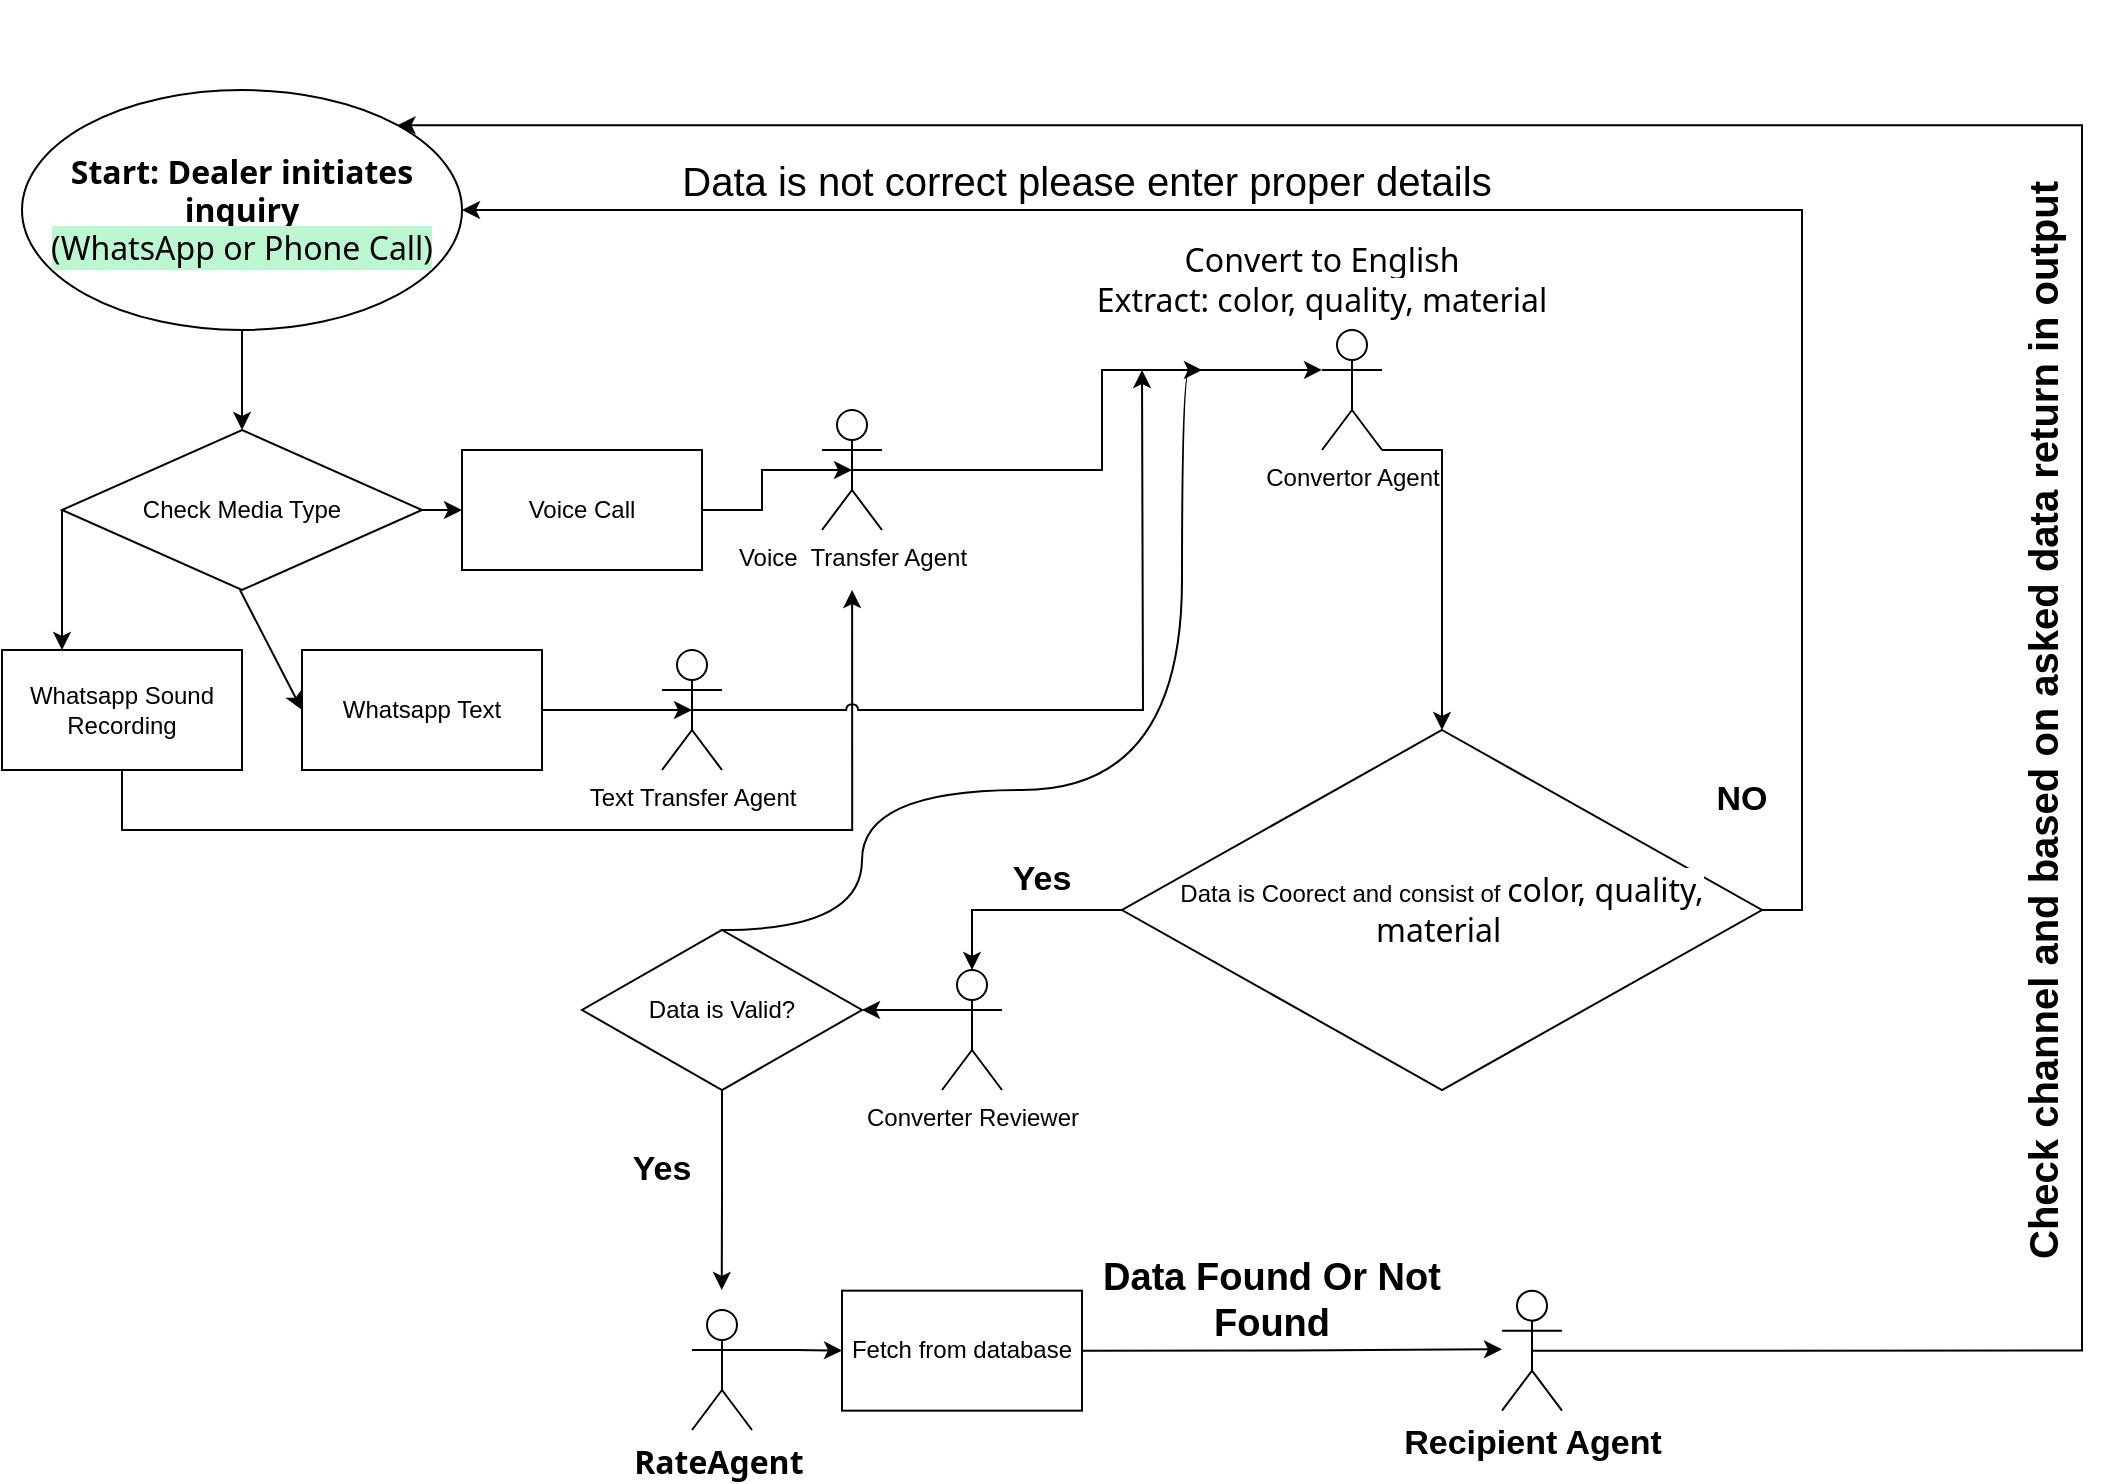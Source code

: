 <mxfile version="26.2.14">
  <diagram name="Page-1" id="h33jjdInylf1GJhCUGJG">
    <mxGraphModel dx="1489" dy="1903" grid="1" gridSize="10" guides="1" tooltips="1" connect="1" arrows="1" fold="1" page="1" pageScale="1" pageWidth="850" pageHeight="1100" math="0" shadow="0">
      <root>
        <mxCell id="0" />
        <mxCell id="1" parent="0" />
        <mxCell id="HXSTVyQuS4wlSjk6VZ7_-23" style="edgeStyle=orthogonalEdgeStyle;rounded=0;orthogonalLoop=1;jettySize=auto;html=1;exitX=0.5;exitY=1;exitDx=0;exitDy=0;jumpStyle=arc;" edge="1" parent="1" source="HXSTVyQuS4wlSjk6VZ7_-5">
          <mxGeometry relative="1" as="geometry">
            <mxPoint x="60" y="380" as="sourcePoint" />
            <mxPoint x="425.059" y="260" as="targetPoint" />
            <Array as="points">
              <mxPoint x="60" y="380" />
              <mxPoint x="425" y="380" />
            </Array>
          </mxGeometry>
        </mxCell>
        <mxCell id="HXSTVyQuS4wlSjk6VZ7_-1" value="&lt;span style=&quot;--tw-border-spacing-x: 0; --tw-border-spacing-y: 0; --tw-translate-x: 0; --tw-translate-y: 0; --tw-rotate: 0; --tw-skew-x: 0; --tw-skew-y: 0; --tw-scale-x: 1; --tw-scale-y: 1; --tw-pan-x: ; --tw-pan-y: ; --tw-pinch-zoom: ; --tw-scroll-snap-strictness: proximity; --tw-gradient-from-position: ; --tw-gradient-via-position: ; --tw-gradient-to-position: ; --tw-ordinal: ; --tw-slashed-zero: ; --tw-numeric-figure: ; --tw-numeric-spacing: ; --tw-numeric-fraction: ; --tw-ring-inset: ; --tw-ring-offset-width: 0px; --tw-ring-offset-color: #fff; --tw-ring-color: rgb(59 130 246 / 0.5); --tw-ring-offset-shadow: 0 0 #0000; --tw-ring-shadow: 0 0 #0000; --tw-shadow: 0 0 #0000; --tw-shadow-colored: 0 0 #0000; --tw-blur: ; --tw-brightness: ; --tw-contrast: ; --tw-grayscale: ; --tw-hue-rotate: ; --tw-invert: ; --tw-saturate: ; --tw-sepia: ; --tw-drop-shadow: ; --tw-backdrop-blur: ; --tw-backdrop-brightness: ; --tw-backdrop-contrast: ; --tw-backdrop-grayscale: ; --tw-backdrop-hue-rotate: ; --tw-backdrop-invert: ; --tw-backdrop-opacity: ; --tw-backdrop-saturate: ; --tw-backdrop-sepia: ; --tw-contain-size: ; --tw-contain-layout: ; --tw-contain-paint: ; --tw-contain-style: ; box-sizing: border-box; border-width: 0px; border-style: solid; border-color: rgb(229, 231, 235); font-weight: bolder; font-family: ui-sans-serif, system-ui, sans-serif, &amp;quot;Apple Color Emoji&amp;quot;, &amp;quot;Segoe UI Emoji&amp;quot;, &amp;quot;Segoe UI Symbol&amp;quot;, &amp;quot;Noto Color Emoji&amp;quot;; font-size: medium;&quot;&gt;Start: Dealer initiates inquiry&lt;/span&gt;&lt;br style=&quot;--tw-border-spacing-x: 0; --tw-border-spacing-y: 0; --tw-translate-x: 0; --tw-translate-y: 0; --tw-rotate: 0; --tw-skew-x: 0; --tw-skew-y: 0; --tw-scale-x: 1; --tw-scale-y: 1; --tw-pan-x: ; --tw-pan-y: ; --tw-pinch-zoom: ; --tw-scroll-snap-strictness: proximity; --tw-gradient-from-position: ; --tw-gradient-via-position: ; --tw-gradient-to-position: ; --tw-ordinal: ; --tw-slashed-zero: ; --tw-numeric-figure: ; --tw-numeric-spacing: ; --tw-numeric-fraction: ; --tw-ring-inset: ; --tw-ring-offset-width: 0px; --tw-ring-offset-color: #fff; --tw-ring-color: rgb(59 130 246 / 0.5); --tw-ring-offset-shadow: 0 0 #0000; --tw-ring-shadow: 0 0 #0000; --tw-shadow: 0 0 #0000; --tw-shadow-colored: 0 0 #0000; --tw-blur: ; --tw-brightness: ; --tw-contrast: ; --tw-grayscale: ; --tw-hue-rotate: ; --tw-invert: ; --tw-saturate: ; --tw-sepia: ; --tw-drop-shadow: ; --tw-backdrop-blur: ; --tw-backdrop-brightness: ; --tw-backdrop-contrast: ; --tw-backdrop-grayscale: ; --tw-backdrop-hue-rotate: ; --tw-backdrop-invert: ; --tw-backdrop-opacity: ; --tw-backdrop-saturate: ; --tw-backdrop-sepia: ; --tw-contain-size: ; --tw-contain-layout: ; --tw-contain-paint: ; --tw-contain-style: ; box-sizing: border-box; border-width: 0px; border-style: solid; border-color: rgb(229, 231, 235); font-family: ui-sans-serif, system-ui, sans-serif, &amp;quot;Apple Color Emoji&amp;quot;, &amp;quot;Segoe UI Emoji&amp;quot;, &amp;quot;Segoe UI Symbol&amp;quot;, &amp;quot;Noto Color Emoji&amp;quot;; font-size: medium;&quot;&gt;&lt;span style=&quot;font-family: ui-sans-serif, system-ui, sans-serif, &amp;quot;Apple Color Emoji&amp;quot;, &amp;quot;Segoe UI Emoji&amp;quot;, &amp;quot;Segoe UI Symbol&amp;quot;, &amp;quot;Noto Color Emoji&amp;quot;; font-size: medium; background-color: rgb(187, 247, 208);&quot;&gt;(WhatsApp or Phone Call)&lt;/span&gt;" style="ellipse;whiteSpace=wrap;html=1;" vertex="1" parent="1">
          <mxGeometry x="10" y="10" width="220" height="120" as="geometry" />
        </mxCell>
        <mxCell id="HXSTVyQuS4wlSjk6VZ7_-3" value="" style="endArrow=classic;html=1;rounded=0;exitX=0.5;exitY=1;exitDx=0;exitDy=0;" edge="1" parent="1" source="HXSTVyQuS4wlSjk6VZ7_-1">
          <mxGeometry width="50" height="50" relative="1" as="geometry">
            <mxPoint x="400" y="290" as="sourcePoint" />
            <mxPoint x="120" y="180" as="targetPoint" />
          </mxGeometry>
        </mxCell>
        <mxCell id="HXSTVyQuS4wlSjk6VZ7_-4" value="Check Media Type" style="rhombus;whiteSpace=wrap;html=1;" vertex="1" parent="1">
          <mxGeometry x="30" y="180" width="180" height="80" as="geometry" />
        </mxCell>
        <mxCell id="HXSTVyQuS4wlSjk6VZ7_-5" value="Whatsapp Sound Recording" style="rounded=0;whiteSpace=wrap;html=1;" vertex="1" parent="1">
          <mxGeometry y="290" width="120" height="60" as="geometry" />
        </mxCell>
        <mxCell id="HXSTVyQuS4wlSjk6VZ7_-6" value="" style="endArrow=classic;html=1;rounded=0;exitX=0;exitY=0.5;exitDx=0;exitDy=0;entryX=0.25;entryY=0;entryDx=0;entryDy=0;" edge="1" parent="1" source="HXSTVyQuS4wlSjk6VZ7_-4" target="HXSTVyQuS4wlSjk6VZ7_-5">
          <mxGeometry width="50" height="50" relative="1" as="geometry">
            <mxPoint x="400" y="250" as="sourcePoint" />
            <mxPoint x="450" y="200" as="targetPoint" />
          </mxGeometry>
        </mxCell>
        <mxCell id="HXSTVyQuS4wlSjk6VZ7_-7" value="Whatsapp Text" style="rounded=0;whiteSpace=wrap;html=1;" vertex="1" parent="1">
          <mxGeometry x="150" y="290" width="120" height="60" as="geometry" />
        </mxCell>
        <mxCell id="HXSTVyQuS4wlSjk6VZ7_-8" value="" style="endArrow=classic;html=1;rounded=0;exitX=0;exitY=0.5;exitDx=0;exitDy=0;entryX=0;entryY=0.5;entryDx=0;entryDy=0;" edge="1" parent="1" target="HXSTVyQuS4wlSjk6VZ7_-7">
          <mxGeometry width="50" height="50" relative="1" as="geometry">
            <mxPoint x="119" y="260" as="sourcePoint" />
            <mxPoint x="119" y="330" as="targetPoint" />
          </mxGeometry>
        </mxCell>
        <mxCell id="HXSTVyQuS4wlSjk6VZ7_-9" value="Voice Call" style="rounded=0;whiteSpace=wrap;html=1;" vertex="1" parent="1">
          <mxGeometry x="230" y="190" width="120" height="60" as="geometry" />
        </mxCell>
        <mxCell id="HXSTVyQuS4wlSjk6VZ7_-10" value="" style="endArrow=classic;html=1;rounded=0;exitX=1;exitY=0.5;exitDx=0;exitDy=0;entryX=0;entryY=0.5;entryDx=0;entryDy=0;" edge="1" parent="1" source="HXSTVyQuS4wlSjk6VZ7_-4" target="HXSTVyQuS4wlSjk6VZ7_-9">
          <mxGeometry width="50" height="50" relative="1" as="geometry">
            <mxPoint x="129" y="270" as="sourcePoint" />
            <mxPoint x="160" y="330" as="targetPoint" />
          </mxGeometry>
        </mxCell>
        <mxCell id="HXSTVyQuS4wlSjk6VZ7_-15" style="edgeStyle=orthogonalEdgeStyle;rounded=0;orthogonalLoop=1;jettySize=auto;html=1;exitX=1;exitY=0.5;exitDx=0;exitDy=0;entryX=0.5;entryY=0.5;entryDx=0;entryDy=0;entryPerimeter=0;" edge="1" parent="1" source="HXSTVyQuS4wlSjk6VZ7_-9" target="HXSTVyQuS4wlSjk6VZ7_-11">
          <mxGeometry relative="1" as="geometry" />
        </mxCell>
        <mxCell id="HXSTVyQuS4wlSjk6VZ7_-25" style="edgeStyle=orthogonalEdgeStyle;rounded=0;orthogonalLoop=1;jettySize=auto;html=1;exitX=0.5;exitY=0.5;exitDx=0;exitDy=0;exitPerimeter=0;entryX=0;entryY=0.333;entryDx=0;entryDy=0;entryPerimeter=0;" edge="1" parent="1" source="HXSTVyQuS4wlSjk6VZ7_-11" target="HXSTVyQuS4wlSjk6VZ7_-39">
          <mxGeometry relative="1" as="geometry" />
        </mxCell>
        <mxCell id="HXSTVyQuS4wlSjk6VZ7_-11" value="Voice&amp;nbsp; Transfer Agent" style="shape=umlActor;verticalLabelPosition=bottom;verticalAlign=top;html=1;outlineConnect=0;" vertex="1" parent="1">
          <mxGeometry x="410" y="170" width="30" height="60" as="geometry" />
        </mxCell>
        <mxCell id="HXSTVyQuS4wlSjk6VZ7_-22" style="edgeStyle=orthogonalEdgeStyle;rounded=0;orthogonalLoop=1;jettySize=auto;html=1;exitX=1;exitY=0.5;exitDx=0;exitDy=0;entryX=0.5;entryY=0.5;entryDx=0;entryDy=0;entryPerimeter=0;" edge="1" parent="1" source="HXSTVyQuS4wlSjk6VZ7_-7" target="HXSTVyQuS4wlSjk6VZ7_-17">
          <mxGeometry relative="1" as="geometry" />
        </mxCell>
        <mxCell id="HXSTVyQuS4wlSjk6VZ7_-27" style="edgeStyle=orthogonalEdgeStyle;rounded=0;orthogonalLoop=1;jettySize=auto;html=1;exitX=0.5;exitY=0.5;exitDx=0;exitDy=0;exitPerimeter=0;jumpStyle=arc;" edge="1" parent="1" source="HXSTVyQuS4wlSjk6VZ7_-17">
          <mxGeometry relative="1" as="geometry">
            <mxPoint x="570" y="150" as="targetPoint" />
          </mxGeometry>
        </mxCell>
        <mxCell id="HXSTVyQuS4wlSjk6VZ7_-17" value="Text Transfer Agent" style="shape=umlActor;verticalLabelPosition=bottom;verticalAlign=top;html=1;outlineConnect=0;" vertex="1" parent="1">
          <mxGeometry x="330" y="290" width="30" height="60" as="geometry" />
        </mxCell>
        <mxCell id="HXSTVyQuS4wlSjk6VZ7_-31" style="edgeStyle=orthogonalEdgeStyle;rounded=0;orthogonalLoop=1;jettySize=auto;html=1;exitX=1;exitY=0.5;exitDx=0;exitDy=0;entryX=1;entryY=0.5;entryDx=0;entryDy=0;" edge="1" parent="1" source="HXSTVyQuS4wlSjk6VZ7_-28" target="HXSTVyQuS4wlSjk6VZ7_-1">
          <mxGeometry relative="1" as="geometry" />
        </mxCell>
        <mxCell id="HXSTVyQuS4wlSjk6VZ7_-28" value="Data is Coorect and consist of&amp;nbsp;&lt;span style=&quot;font-family: ui-sans-serif, system-ui, sans-serif, &amp;quot;Apple Color Emoji&amp;quot;, &amp;quot;Segoe UI Emoji&amp;quot;, &amp;quot;Segoe UI Symbol&amp;quot;, &amp;quot;Noto Color Emoji&amp;quot;; font-size: medium; text-align: start; background-color: rgb(255, 255, 255);&quot;&gt;color, quality, material&lt;/span&gt;&amp;nbsp;" style="rhombus;whiteSpace=wrap;html=1;" vertex="1" parent="1">
          <mxGeometry x="560" y="330" width="320" height="180" as="geometry" />
        </mxCell>
        <mxCell id="HXSTVyQuS4wlSjk6VZ7_-33" value="&lt;font style=&quot;font-size: 20px;&quot;&gt;Data is not correct please enter proper details&lt;/font&gt;" style="text;html=1;align=center;verticalAlign=middle;whiteSpace=wrap;rounded=0;" vertex="1" parent="1">
          <mxGeometry x="310" y="40" width="465" height="30" as="geometry" />
        </mxCell>
        <mxCell id="HXSTVyQuS4wlSjk6VZ7_-46" style="edgeStyle=orthogonalEdgeStyle;rounded=0;orthogonalLoop=1;jettySize=auto;html=1;exitX=0;exitY=0.333;exitDx=0;exitDy=0;exitPerimeter=0;entryX=1;entryY=0.5;entryDx=0;entryDy=0;" edge="1" parent="1" source="HXSTVyQuS4wlSjk6VZ7_-35" target="HXSTVyQuS4wlSjk6VZ7_-45">
          <mxGeometry relative="1" as="geometry" />
        </mxCell>
        <mxCell id="HXSTVyQuS4wlSjk6VZ7_-35" value="Converter Reviewer" style="shape=umlActor;verticalLabelPosition=bottom;verticalAlign=top;html=1;outlineConnect=0;" vertex="1" parent="1">
          <mxGeometry x="470" y="450" width="30" height="60" as="geometry" />
        </mxCell>
        <mxCell id="HXSTVyQuS4wlSjk6VZ7_-36" style="edgeStyle=orthogonalEdgeStyle;rounded=0;orthogonalLoop=1;jettySize=auto;html=1;exitX=0;exitY=0.5;exitDx=0;exitDy=0;entryX=0.5;entryY=0;entryDx=0;entryDy=0;entryPerimeter=0;" edge="1" parent="1" source="HXSTVyQuS4wlSjk6VZ7_-28" target="HXSTVyQuS4wlSjk6VZ7_-35">
          <mxGeometry relative="1" as="geometry" />
        </mxCell>
        <mxCell id="HXSTVyQuS4wlSjk6VZ7_-43" style="edgeStyle=orthogonalEdgeStyle;rounded=0;orthogonalLoop=1;jettySize=auto;html=1;exitX=1;exitY=1;exitDx=0;exitDy=0;exitPerimeter=0;" edge="1" parent="1" source="HXSTVyQuS4wlSjk6VZ7_-39" target="HXSTVyQuS4wlSjk6VZ7_-28">
          <mxGeometry relative="1" as="geometry">
            <Array as="points">
              <mxPoint x="720" y="190" />
            </Array>
          </mxGeometry>
        </mxCell>
        <mxCell id="HXSTVyQuS4wlSjk6VZ7_-39" value="Convertor Agent" style="shape=umlActor;verticalLabelPosition=bottom;verticalAlign=top;html=1;outlineConnect=0;" vertex="1" parent="1">
          <mxGeometry x="660" y="130" width="30" height="60" as="geometry" />
        </mxCell>
        <mxCell id="HXSTVyQuS4wlSjk6VZ7_-44" value="&lt;span style=&quot;font-family: ui-sans-serif, system-ui, sans-serif, &amp;quot;Apple Color Emoji&amp;quot;, &amp;quot;Segoe UI Emoji&amp;quot;, &amp;quot;Segoe UI Symbol&amp;quot;, &amp;quot;Noto Color Emoji&amp;quot;; font-size: medium; text-align: start; background-color: rgb(255, 255, 255);&quot;&gt;Convert to English&lt;br&gt;&lt;/span&gt;&lt;span style=&quot;font-family: ui-sans-serif, system-ui, sans-serif, &amp;quot;Apple Color Emoji&amp;quot;, &amp;quot;Segoe UI Emoji&amp;quot;, &amp;quot;Segoe UI Symbol&amp;quot;, &amp;quot;Noto Color Emoji&amp;quot;; font-size: medium; text-align: start; background-color: rgb(255, 255, 255);&quot;&gt;Extract: color, quality, material&lt;/span&gt;" style="text;html=1;align=center;verticalAlign=middle;whiteSpace=wrap;rounded=0;" vertex="1" parent="1">
          <mxGeometry x="500" y="90" width="320" height="30" as="geometry" />
        </mxCell>
        <mxCell id="HXSTVyQuS4wlSjk6VZ7_-49" style="edgeStyle=orthogonalEdgeStyle;rounded=0;orthogonalLoop=1;jettySize=auto;html=1;exitX=0.5;exitY=1;exitDx=0;exitDy=0;" edge="1" parent="1" source="HXSTVyQuS4wlSjk6VZ7_-45">
          <mxGeometry relative="1" as="geometry">
            <mxPoint x="359.882" y="610" as="targetPoint" />
          </mxGeometry>
        </mxCell>
        <mxCell id="HXSTVyQuS4wlSjk6VZ7_-66" style="edgeStyle=orthogonalEdgeStyle;rounded=0;orthogonalLoop=1;jettySize=auto;html=1;curved=1;exitX=0.5;exitY=0;exitDx=0;exitDy=0;" edge="1" parent="1" source="HXSTVyQuS4wlSjk6VZ7_-45">
          <mxGeometry relative="1" as="geometry">
            <mxPoint x="600" y="150" as="targetPoint" />
            <Array as="points">
              <mxPoint x="430" y="430" />
              <mxPoint x="430" y="360" />
              <mxPoint x="590" y="360" />
              <mxPoint x="590" y="150" />
            </Array>
          </mxGeometry>
        </mxCell>
        <mxCell id="HXSTVyQuS4wlSjk6VZ7_-45" value="Data is Valid?" style="rhombus;whiteSpace=wrap;html=1;" vertex="1" parent="1">
          <mxGeometry x="290" y="430" width="140" height="80" as="geometry" />
        </mxCell>
        <mxCell id="HXSTVyQuS4wlSjk6VZ7_-48" value="&lt;b&gt;&lt;font style=&quot;font-size: 17px;&quot;&gt;NO&lt;/font&gt;&lt;/b&gt;" style="text;html=1;align=center;verticalAlign=middle;whiteSpace=wrap;rounded=0;" vertex="1" parent="1">
          <mxGeometry x="840" y="350" width="60" height="30" as="geometry" />
        </mxCell>
        <mxCell id="HXSTVyQuS4wlSjk6VZ7_-50" value="&lt;b&gt;&lt;font style=&quot;font-size: 17px;&quot;&gt;Yes&lt;/font&gt;&lt;/b&gt;" style="text;html=1;align=center;verticalAlign=middle;whiteSpace=wrap;rounded=0;" vertex="1" parent="1">
          <mxGeometry x="300" y="535" width="60" height="30" as="geometry" />
        </mxCell>
        <mxCell id="HXSTVyQuS4wlSjk6VZ7_-52" style="edgeStyle=orthogonalEdgeStyle;rounded=0;orthogonalLoop=1;jettySize=auto;html=1;exitX=1;exitY=0.333;exitDx=0;exitDy=0;exitPerimeter=0;" edge="1" parent="1" source="HXSTVyQuS4wlSjk6VZ7_-51" target="HXSTVyQuS4wlSjk6VZ7_-53">
          <mxGeometry relative="1" as="geometry">
            <mxPoint x="480" y="640.333" as="targetPoint" />
          </mxGeometry>
        </mxCell>
        <mxCell id="HXSTVyQuS4wlSjk6VZ7_-51" value="&lt;span style=&quot;--tw-border-spacing-x: 0; --tw-border-spacing-y: 0; --tw-translate-x: 0; --tw-translate-y: 0; --tw-rotate: 0; --tw-skew-x: 0; --tw-skew-y: 0; --tw-scale-x: 1; --tw-scale-y: 1; --tw-pan-x: ; --tw-pan-y: ; --tw-pinch-zoom: ; --tw-scroll-snap-strictness: proximity; --tw-gradient-from-position: ; --tw-gradient-via-position: ; --tw-gradient-to-position: ; --tw-ordinal: ; --tw-slashed-zero: ; --tw-numeric-figure: ; --tw-numeric-spacing: ; --tw-numeric-fraction: ; --tw-ring-inset: ; --tw-ring-offset-width: 0px; --tw-ring-offset-color: #fff; --tw-ring-color: rgb(59 130 246 / 0.5); --tw-ring-offset-shadow: 0 0 #0000; --tw-ring-shadow: 0 0 #0000; --tw-shadow: 0 0 #0000; --tw-shadow-colored: 0 0 #0000; --tw-blur: ; --tw-brightness: ; --tw-contrast: ; --tw-grayscale: ; --tw-hue-rotate: ; --tw-invert: ; --tw-saturate: ; --tw-sepia: ; --tw-drop-shadow: ; --tw-backdrop-blur: ; --tw-backdrop-brightness: ; --tw-backdrop-contrast: ; --tw-backdrop-grayscale: ; --tw-backdrop-hue-rotate: ; --tw-backdrop-invert: ; --tw-backdrop-opacity: ; --tw-backdrop-saturate: ; --tw-backdrop-sepia: ; --tw-contain-size: ; --tw-contain-layout: ; --tw-contain-paint: ; --tw-contain-style: ; box-sizing: border-box; border-width: 0px; border-style: solid; border-color: rgb(229, 231, 235); font-weight: bolder; font-family: ui-sans-serif, system-ui, sans-serif, &amp;quot;Apple Color Emoji&amp;quot;, &amp;quot;Segoe UI Emoji&amp;quot;, &amp;quot;Segoe UI Symbol&amp;quot;, &amp;quot;Noto Color Emoji&amp;quot;; font-size: medium; text-align: start; text-wrap-mode: wrap;&quot;&gt;RateAgent&amp;nbsp;&lt;/span&gt;" style="shape=umlActor;verticalLabelPosition=bottom;verticalAlign=top;html=1;outlineConnect=0;" vertex="1" parent="1">
          <mxGeometry x="345" y="620" width="30" height="60" as="geometry" />
        </mxCell>
        <mxCell id="HXSTVyQuS4wlSjk6VZ7_-54" style="edgeStyle=orthogonalEdgeStyle;rounded=0;orthogonalLoop=1;jettySize=auto;html=1;exitX=1;exitY=0.5;exitDx=0;exitDy=0;" edge="1" parent="1" source="HXSTVyQuS4wlSjk6VZ7_-53">
          <mxGeometry relative="1" as="geometry">
            <mxPoint x="750" y="639.615" as="targetPoint" />
          </mxGeometry>
        </mxCell>
        <mxCell id="HXSTVyQuS4wlSjk6VZ7_-53" value="Fetch from database" style="rounded=0;whiteSpace=wrap;html=1;" vertex="1" parent="1">
          <mxGeometry x="420" y="610.333" width="120" height="60" as="geometry" />
        </mxCell>
        <mxCell id="HXSTVyQuS4wlSjk6VZ7_-56" value="&lt;b&gt;&lt;font style=&quot;font-size: 19px;&quot;&gt;Data Found Or Not Found&lt;/font&gt;&lt;/b&gt;" style="text;html=1;align=center;verticalAlign=middle;whiteSpace=wrap;rounded=0;" vertex="1" parent="1">
          <mxGeometry x="540" y="600" width="190" height="30" as="geometry" />
        </mxCell>
        <mxCell id="HXSTVyQuS4wlSjk6VZ7_-61" style="edgeStyle=orthogonalEdgeStyle;rounded=0;orthogonalLoop=1;jettySize=auto;html=1;exitX=0.5;exitY=0.5;exitDx=0;exitDy=0;exitPerimeter=0;entryX=1;entryY=0;entryDx=0;entryDy=0;" edge="1" parent="1" source="HXSTVyQuS4wlSjk6VZ7_-57" target="HXSTVyQuS4wlSjk6VZ7_-1">
          <mxGeometry relative="1" as="geometry">
            <Array as="points">
              <mxPoint x="1040" y="640" />
              <mxPoint x="1040" y="28" />
            </Array>
          </mxGeometry>
        </mxCell>
        <mxCell id="HXSTVyQuS4wlSjk6VZ7_-57" value="&lt;b&gt;&lt;font style=&quot;font-size: 17px;&quot;&gt;Recipient Agent&lt;/font&gt;&lt;/b&gt;" style="shape=umlActor;verticalLabelPosition=bottom;verticalAlign=top;html=1;outlineConnect=0;" vertex="1" parent="1">
          <mxGeometry x="750" y="610.33" width="30" height="60" as="geometry" />
        </mxCell>
        <mxCell id="HXSTVyQuS4wlSjk6VZ7_-62" value="&lt;b&gt;&lt;font style=&quot;font-size: 20px;&quot;&gt;Check channel and based on asked data return in output&lt;/font&gt;&lt;/b&gt;" style="text;html=1;align=center;verticalAlign=middle;whiteSpace=wrap;rounded=0;rotation=-90;" vertex="1" parent="1">
          <mxGeometry x="660" y="310" width="720" height="30" as="geometry" />
        </mxCell>
        <mxCell id="HXSTVyQuS4wlSjk6VZ7_-70" value="&lt;b&gt;&lt;font style=&quot;font-size: 17px;&quot;&gt;Yes&lt;/font&gt;&lt;/b&gt;" style="text;html=1;align=center;verticalAlign=middle;whiteSpace=wrap;rounded=0;" vertex="1" parent="1">
          <mxGeometry x="490" y="390" width="60" height="30" as="geometry" />
        </mxCell>
      </root>
    </mxGraphModel>
  </diagram>
</mxfile>
